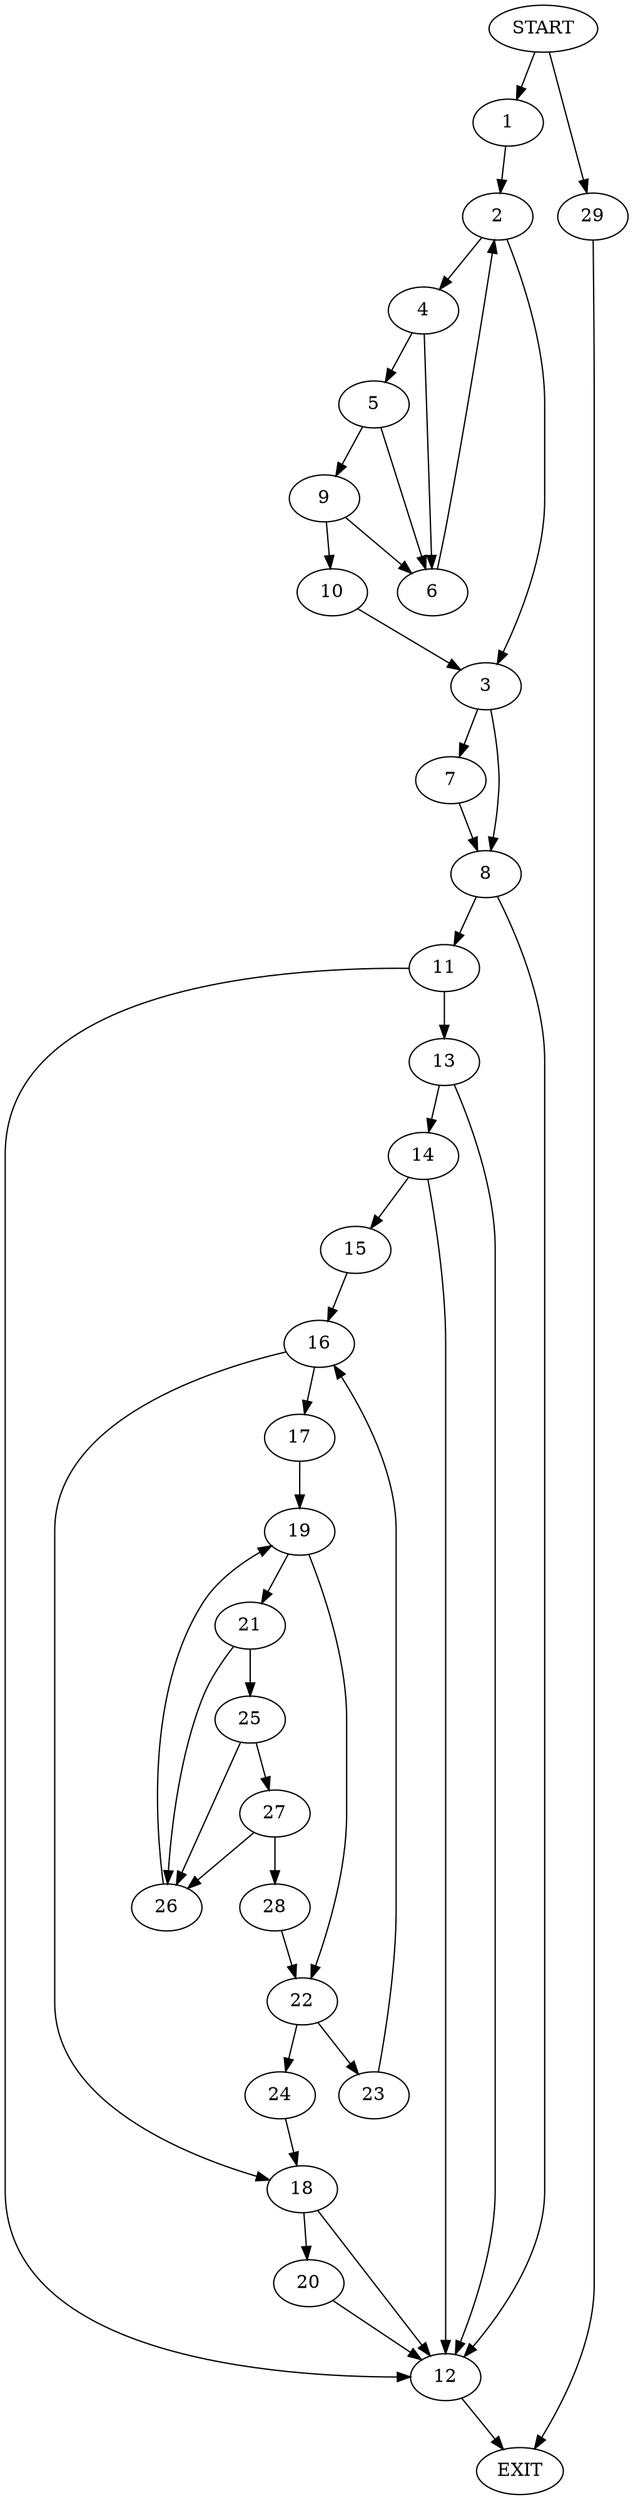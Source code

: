 digraph {
0 [label="START"]
30 [label="EXIT"]
0 -> 1
1 -> 2
2 -> 3
2 -> 4
4 -> 5
4 -> 6
3 -> 7
3 -> 8
5 -> 6
5 -> 9
6 -> 2
9 -> 6
9 -> 10
10 -> 3
8 -> 11
8 -> 12
7 -> 8
12 -> 30
11 -> 13
11 -> 12
13 -> 14
13 -> 12
14 -> 15
14 -> 12
15 -> 16
16 -> 17
16 -> 18
17 -> 19
18 -> 20
18 -> 12
19 -> 21
19 -> 22
22 -> 23
22 -> 24
21 -> 25
21 -> 26
26 -> 19
25 -> 27
25 -> 26
27 -> 28
27 -> 26
28 -> 22
23 -> 16
24 -> 18
20 -> 12
0 -> 29
29 -> 30
}
